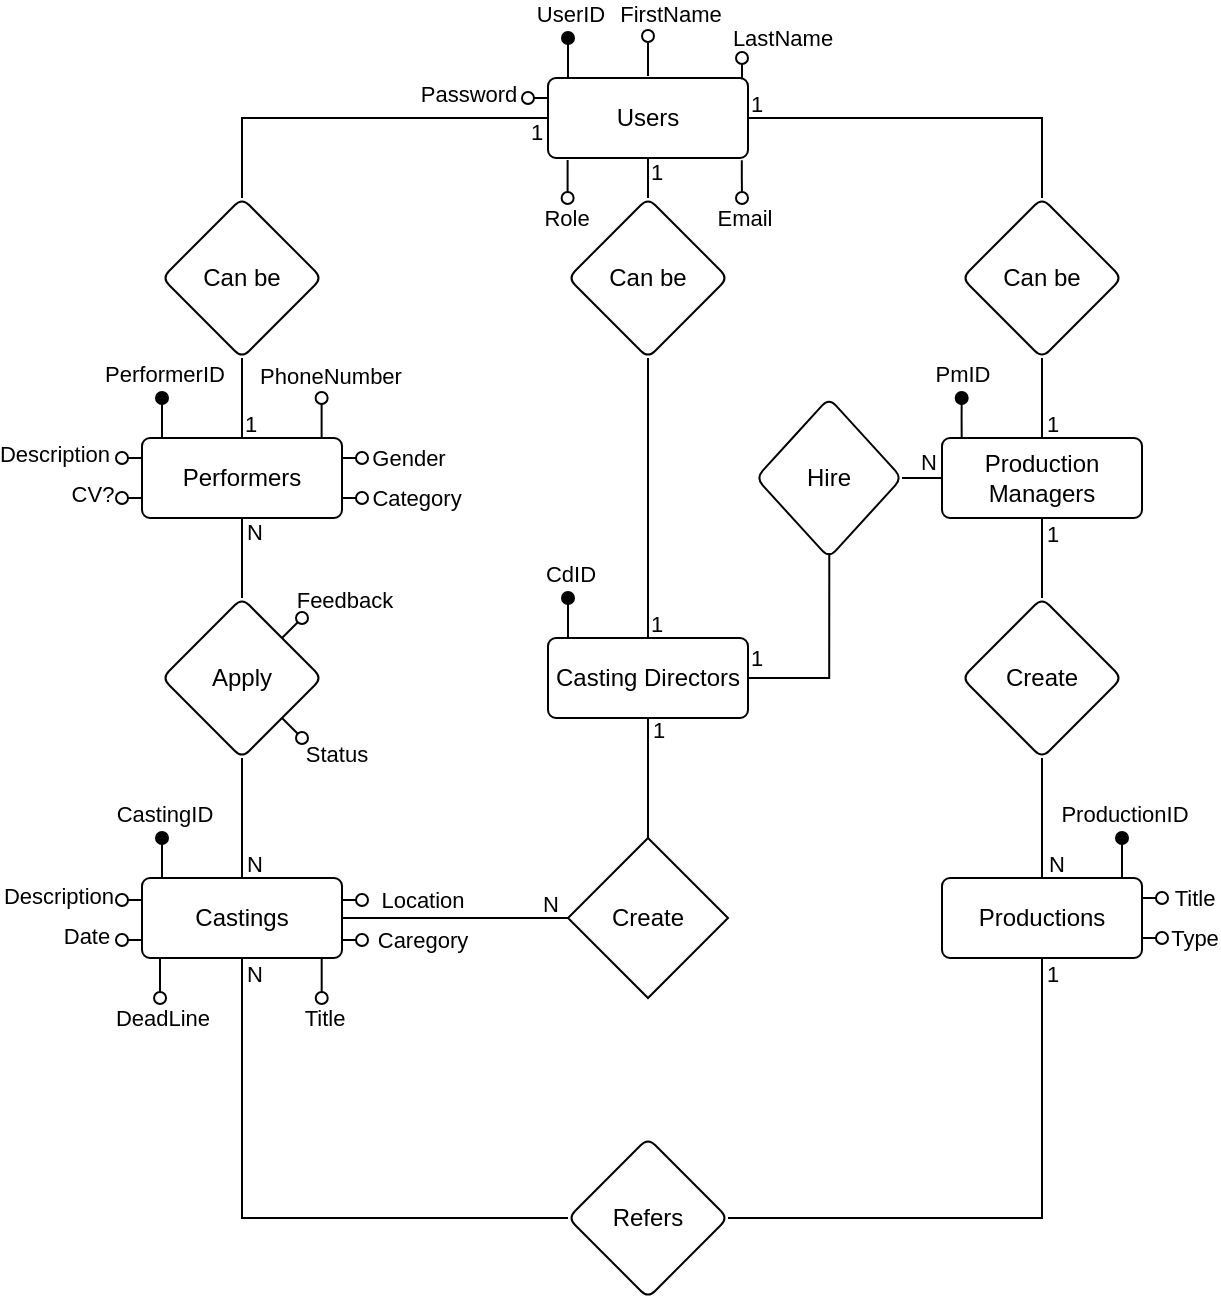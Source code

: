 <mxfile version="28.2.5">
  <diagram name="Pagina-1" id="e6dBfpMn45Nm_2Y-hpNC">
    <mxGraphModel dx="1314" dy="670" grid="1" gridSize="10" guides="1" tooltips="1" connect="1" arrows="1" fold="1" page="1" pageScale="1" pageWidth="827" pageHeight="1169" math="0" shadow="0">
      <root>
        <mxCell id="0" />
        <mxCell id="1" parent="0" />
        <mxCell id="QXhSvdudEU8Zpg_jGtjA-2" style="edgeStyle=orthogonalEdgeStyle;rounded=0;orthogonalLoop=1;jettySize=auto;html=1;endArrow=oval;endFill=1;labelBackgroundColor=none;" parent="1" edge="1">
          <mxGeometry relative="1" as="geometry">
            <mxPoint x="373" y="600" as="targetPoint" />
            <mxPoint x="373" y="620" as="sourcePoint" />
            <Array as="points">
              <mxPoint x="373" y="620" />
              <mxPoint x="373" y="620" />
            </Array>
          </mxGeometry>
        </mxCell>
        <mxCell id="QXhSvdudEU8Zpg_jGtjA-3" value="UserID" style="edgeLabel;html=1;align=center;verticalAlign=middle;resizable=0;points=[];labelBackgroundColor=none;" parent="QXhSvdudEU8Zpg_jGtjA-2" vertex="1" connectable="0">
          <mxGeometry x="0.952" y="-2" relative="1" as="geometry">
            <mxPoint x="-1" y="-13" as="offset" />
          </mxGeometry>
        </mxCell>
        <mxCell id="QXhSvdudEU8Zpg_jGtjA-4" style="edgeStyle=orthogonalEdgeStyle;rounded=0;orthogonalLoop=1;jettySize=auto;html=1;endArrow=oval;endFill=0;labelBackgroundColor=none;" parent="1" edge="1">
          <mxGeometry relative="1" as="geometry">
            <mxPoint x="413" y="598.99" as="targetPoint" />
            <mxPoint x="413.007" y="618.99" as="sourcePoint" />
          </mxGeometry>
        </mxCell>
        <mxCell id="QXhSvdudEU8Zpg_jGtjA-5" value="FirstName" style="edgeLabel;html=1;align=center;verticalAlign=middle;resizable=0;points=[];labelBackgroundColor=none;" parent="QXhSvdudEU8Zpg_jGtjA-4" vertex="1" connectable="0">
          <mxGeometry x="1" y="-1" relative="1" as="geometry">
            <mxPoint x="10" y="-11" as="offset" />
          </mxGeometry>
        </mxCell>
        <mxCell id="QXhSvdudEU8Zpg_jGtjA-15" value="" style="edgeStyle=orthogonalEdgeStyle;rounded=0;orthogonalLoop=1;jettySize=auto;html=1;exitX=0;exitY=0.5;exitDx=0;exitDy=0;endArrow=none;startFill=0;" parent="1" source="QXhSvdudEU8Zpg_jGtjA-1" target="QXhSvdudEU8Zpg_jGtjA-14" edge="1">
          <mxGeometry relative="1" as="geometry">
            <Array as="points">
              <mxPoint x="210" y="640" />
            </Array>
          </mxGeometry>
        </mxCell>
        <mxCell id="-OiWv6YgdJjUTmC7FPqm-50" value="1" style="edgeLabel;html=1;align=center;verticalAlign=middle;resizable=0;points=[];labelBackgroundColor=none;" parent="QXhSvdudEU8Zpg_jGtjA-15" vertex="1" connectable="0">
          <mxGeometry x="-0.966" y="-1" relative="1" as="geometry">
            <mxPoint x="-3" y="8" as="offset" />
          </mxGeometry>
        </mxCell>
        <mxCell id="-OiWv6YgdJjUTmC7FPqm-19" value="" style="edgeStyle=orthogonalEdgeStyle;rounded=0;orthogonalLoop=1;jettySize=auto;html=1;endArrow=none;endFill=0;" parent="1" source="QXhSvdudEU8Zpg_jGtjA-1" target="-OiWv6YgdJjUTmC7FPqm-18" edge="1">
          <mxGeometry relative="1" as="geometry" />
        </mxCell>
        <mxCell id="-OiWv6YgdJjUTmC7FPqm-21" value="" style="edgeStyle=orthogonalEdgeStyle;rounded=0;orthogonalLoop=1;jettySize=auto;html=1;endArrow=none;endFill=0;" parent="1" source="QXhSvdudEU8Zpg_jGtjA-1" target="-OiWv6YgdJjUTmC7FPqm-20" edge="1">
          <mxGeometry relative="1" as="geometry" />
        </mxCell>
        <mxCell id="QXhSvdudEU8Zpg_jGtjA-1" value="Users" style="rounded=1;arcSize=10;whiteSpace=wrap;html=1;align=center;fillColor=none;" parent="1" vertex="1">
          <mxGeometry x="363" y="620" width="100" height="40" as="geometry" />
        </mxCell>
        <mxCell id="QXhSvdudEU8Zpg_jGtjA-6" style="edgeStyle=orthogonalEdgeStyle;rounded=0;orthogonalLoop=1;jettySize=auto;html=1;endArrow=oval;endFill=0;labelBackgroundColor=none;exitX=0.97;exitY=0.015;exitDx=0;exitDy=0;exitPerimeter=0;" parent="1" source="QXhSvdudEU8Zpg_jGtjA-1" edge="1">
          <mxGeometry relative="1" as="geometry">
            <mxPoint x="460" y="610" as="targetPoint" />
            <mxPoint x="463" y="630" as="sourcePoint" />
          </mxGeometry>
        </mxCell>
        <mxCell id="QXhSvdudEU8Zpg_jGtjA-7" value="LastName" style="edgeLabel;html=1;align=center;verticalAlign=middle;resizable=0;points=[];labelBackgroundColor=none;" parent="QXhSvdudEU8Zpg_jGtjA-6" vertex="1" connectable="0">
          <mxGeometry x="1" y="-1" relative="1" as="geometry">
            <mxPoint x="19" y="-10" as="offset" />
          </mxGeometry>
        </mxCell>
        <mxCell id="QXhSvdudEU8Zpg_jGtjA-8" style="edgeStyle=orthogonalEdgeStyle;rounded=0;orthogonalLoop=1;jettySize=auto;html=1;endArrow=oval;endFill=0;labelBackgroundColor=none;exitX=0.969;exitY=1.029;exitDx=0;exitDy=0;exitPerimeter=0;" parent="1" source="QXhSvdudEU8Zpg_jGtjA-1" edge="1">
          <mxGeometry relative="1" as="geometry">
            <mxPoint x="460" y="680" as="targetPoint" />
            <mxPoint x="463" y="650" as="sourcePoint" />
            <Array as="points">
              <mxPoint x="460" y="670" />
              <mxPoint x="460" y="670" />
            </Array>
          </mxGeometry>
        </mxCell>
        <mxCell id="QXhSvdudEU8Zpg_jGtjA-9" value="Email" style="edgeLabel;html=1;align=center;verticalAlign=middle;resizable=0;points=[];labelBackgroundColor=none;" parent="QXhSvdudEU8Zpg_jGtjA-8" vertex="1" connectable="0">
          <mxGeometry x="1" y="-1" relative="1" as="geometry">
            <mxPoint x="2" y="10" as="offset" />
          </mxGeometry>
        </mxCell>
        <mxCell id="QXhSvdudEU8Zpg_jGtjA-12" style="edgeStyle=orthogonalEdgeStyle;rounded=0;orthogonalLoop=1;jettySize=auto;html=1;endArrow=oval;endFill=0;labelBackgroundColor=none;" parent="1" edge="1">
          <mxGeometry relative="1" as="geometry">
            <mxPoint x="353" y="630" as="targetPoint" />
            <mxPoint x="363" y="630" as="sourcePoint" />
          </mxGeometry>
        </mxCell>
        <mxCell id="QXhSvdudEU8Zpg_jGtjA-13" value="Password" style="edgeLabel;html=1;align=center;verticalAlign=middle;resizable=0;points=[];labelBackgroundColor=none;" parent="QXhSvdudEU8Zpg_jGtjA-12" vertex="1" connectable="0">
          <mxGeometry x="1" y="-1" relative="1" as="geometry">
            <mxPoint x="-30" y="-1" as="offset" />
          </mxGeometry>
        </mxCell>
        <mxCell id="QXhSvdudEU8Zpg_jGtjA-17" value="" style="edgeStyle=orthogonalEdgeStyle;rounded=0;orthogonalLoop=1;jettySize=auto;html=1;endArrow=none;startFill=0;" parent="1" source="QXhSvdudEU8Zpg_jGtjA-14" target="QXhSvdudEU8Zpg_jGtjA-16" edge="1">
          <mxGeometry relative="1" as="geometry" />
        </mxCell>
        <mxCell id="QXhSvdudEU8Zpg_jGtjA-14" value="Can be" style="rhombus;whiteSpace=wrap;html=1;fillColor=none;rounded=1;arcSize=10;" parent="1" vertex="1">
          <mxGeometry x="170" y="680" width="80" height="80" as="geometry" />
        </mxCell>
        <mxCell id="QXhSvdudEU8Zpg_jGtjA-32" value="" style="edgeStyle=orthogonalEdgeStyle;rounded=0;orthogonalLoop=1;jettySize=auto;html=1;endArrow=none;startFill=0;" parent="1" source="QXhSvdudEU8Zpg_jGtjA-16" target="QXhSvdudEU8Zpg_jGtjA-31" edge="1">
          <mxGeometry relative="1" as="geometry" />
        </mxCell>
        <mxCell id="QXhSvdudEU8Zpg_jGtjA-16" value="Performers" style="whiteSpace=wrap;html=1;fillColor=none;rounded=1;arcSize=10;" parent="1" vertex="1">
          <mxGeometry x="160" y="800" width="100" height="40" as="geometry" />
        </mxCell>
        <mxCell id="QXhSvdudEU8Zpg_jGtjA-20" style="edgeStyle=orthogonalEdgeStyle;rounded=0;orthogonalLoop=1;jettySize=auto;html=1;endArrow=oval;endFill=1;labelBackgroundColor=none;" parent="1" edge="1">
          <mxGeometry relative="1" as="geometry">
            <mxPoint x="170" y="780" as="targetPoint" />
            <mxPoint x="170" y="800" as="sourcePoint" />
            <Array as="points">
              <mxPoint x="170" y="800" />
              <mxPoint x="170" y="800" />
            </Array>
          </mxGeometry>
        </mxCell>
        <mxCell id="QXhSvdudEU8Zpg_jGtjA-21" value="PerformerID" style="edgeLabel;html=1;align=center;verticalAlign=middle;resizable=0;points=[];labelBackgroundColor=none;" parent="QXhSvdudEU8Zpg_jGtjA-20" vertex="1" connectable="0">
          <mxGeometry x="0.952" y="-2" relative="1" as="geometry">
            <mxPoint x="-1" y="-13" as="offset" />
          </mxGeometry>
        </mxCell>
        <mxCell id="QXhSvdudEU8Zpg_jGtjA-23" style="edgeStyle=orthogonalEdgeStyle;rounded=0;orthogonalLoop=1;jettySize=auto;html=1;endArrow=oval;endFill=0;labelBackgroundColor=none;" parent="1" edge="1">
          <mxGeometry relative="1" as="geometry">
            <mxPoint x="150" y="810" as="targetPoint" />
            <mxPoint x="160" y="810" as="sourcePoint" />
          </mxGeometry>
        </mxCell>
        <mxCell id="QXhSvdudEU8Zpg_jGtjA-24" value="Description" style="edgeLabel;html=1;align=center;verticalAlign=middle;resizable=0;points=[];labelBackgroundColor=none;" parent="QXhSvdudEU8Zpg_jGtjA-23" vertex="1" connectable="0">
          <mxGeometry x="1" y="-1" relative="1" as="geometry">
            <mxPoint x="-34" y="-1" as="offset" />
          </mxGeometry>
        </mxCell>
        <mxCell id="QXhSvdudEU8Zpg_jGtjA-29" style="edgeStyle=orthogonalEdgeStyle;rounded=0;orthogonalLoop=1;jettySize=auto;html=1;endArrow=oval;endFill=0;labelBackgroundColor=none;" parent="1" edge="1">
          <mxGeometry relative="1" as="geometry">
            <mxPoint x="150" y="830" as="targetPoint" />
            <mxPoint x="160" y="830" as="sourcePoint" />
          </mxGeometry>
        </mxCell>
        <mxCell id="QXhSvdudEU8Zpg_jGtjA-30" value="CV?" style="edgeLabel;html=1;align=center;verticalAlign=middle;resizable=0;points=[];labelBackgroundColor=none;" parent="QXhSvdudEU8Zpg_jGtjA-29" vertex="1" connectable="0">
          <mxGeometry x="1" y="-1" relative="1" as="geometry">
            <mxPoint x="-15" y="-1" as="offset" />
          </mxGeometry>
        </mxCell>
        <mxCell id="QXhSvdudEU8Zpg_jGtjA-34" value="" style="edgeStyle=orthogonalEdgeStyle;rounded=0;orthogonalLoop=1;jettySize=auto;html=1;endArrow=none;startFill=0;entryX=0.5;entryY=0;entryDx=0;entryDy=0;" parent="1" source="QXhSvdudEU8Zpg_jGtjA-31" target="QXhSvdudEU8Zpg_jGtjA-35" edge="1">
          <mxGeometry relative="1" as="geometry">
            <mxPoint x="210" y="1050" as="targetPoint" />
          </mxGeometry>
        </mxCell>
        <mxCell id="-OiWv6YgdJjUTmC7FPqm-59" value="N" style="edgeLabel;html=1;align=center;verticalAlign=middle;resizable=0;points=[];labelBackgroundColor=none;" parent="QXhSvdudEU8Zpg_jGtjA-34" vertex="1" connectable="0">
          <mxGeometry x="0.481" relative="1" as="geometry">
            <mxPoint x="6" y="8" as="offset" />
          </mxGeometry>
        </mxCell>
        <mxCell id="QXhSvdudEU8Zpg_jGtjA-31" value="Apply" style="rhombus;whiteSpace=wrap;html=1;fillColor=none;rounded=1;arcSize=10;" parent="1" vertex="1">
          <mxGeometry x="170" y="880" width="80" height="80" as="geometry" />
        </mxCell>
        <mxCell id="-OiWv6YgdJjUTmC7FPqm-9" value="" style="edgeStyle=orthogonalEdgeStyle;rounded=0;orthogonalLoop=1;jettySize=auto;html=1;endArrow=none;endFill=0;" parent="1" source="QXhSvdudEU8Zpg_jGtjA-35" target="-OiWv6YgdJjUTmC7FPqm-8" edge="1">
          <mxGeometry relative="1" as="geometry">
            <Array as="points">
              <mxPoint x="210" y="1190" />
            </Array>
          </mxGeometry>
        </mxCell>
        <mxCell id="QXhSvdudEU8Zpg_jGtjA-35" value="Castings" style="whiteSpace=wrap;html=1;fillColor=none;rounded=1;arcSize=10;" parent="1" vertex="1">
          <mxGeometry x="160" y="1020" width="100" height="40" as="geometry" />
        </mxCell>
        <mxCell id="QXhSvdudEU8Zpg_jGtjA-36" style="edgeStyle=orthogonalEdgeStyle;rounded=0;orthogonalLoop=1;jettySize=auto;html=1;endArrow=oval;endFill=1;labelBackgroundColor=none;" parent="1" edge="1">
          <mxGeometry relative="1" as="geometry">
            <mxPoint x="170" y="1000" as="targetPoint" />
            <mxPoint x="170" y="1020" as="sourcePoint" />
            <Array as="points">
              <mxPoint x="170" y="1020" />
              <mxPoint x="170" y="1020" />
            </Array>
          </mxGeometry>
        </mxCell>
        <mxCell id="QXhSvdudEU8Zpg_jGtjA-37" value="CastingID" style="edgeLabel;html=1;align=center;verticalAlign=middle;resizable=0;points=[];labelBackgroundColor=none;" parent="QXhSvdudEU8Zpg_jGtjA-36" vertex="1" connectable="0">
          <mxGeometry x="0.952" y="-2" relative="1" as="geometry">
            <mxPoint x="-1" y="-13" as="offset" />
          </mxGeometry>
        </mxCell>
        <mxCell id="QXhSvdudEU8Zpg_jGtjA-38" style="edgeStyle=orthogonalEdgeStyle;rounded=0;orthogonalLoop=1;jettySize=auto;html=1;endArrow=oval;endFill=0;labelBackgroundColor=none;" parent="1" edge="1">
          <mxGeometry relative="1" as="geometry">
            <mxPoint x="150" y="1031" as="targetPoint" />
            <mxPoint x="160" y="1031" as="sourcePoint" />
          </mxGeometry>
        </mxCell>
        <mxCell id="QXhSvdudEU8Zpg_jGtjA-39" value="Description" style="edgeLabel;html=1;align=center;verticalAlign=middle;resizable=0;points=[];labelBackgroundColor=none;" parent="QXhSvdudEU8Zpg_jGtjA-38" vertex="1" connectable="0">
          <mxGeometry x="1" y="-1" relative="1" as="geometry">
            <mxPoint x="-32" y="-1" as="offset" />
          </mxGeometry>
        </mxCell>
        <mxCell id="QXhSvdudEU8Zpg_jGtjA-40" style="edgeStyle=orthogonalEdgeStyle;rounded=0;orthogonalLoop=1;jettySize=auto;html=1;endArrow=oval;endFill=0;labelBackgroundColor=none;" parent="1" edge="1">
          <mxGeometry relative="1" as="geometry">
            <mxPoint x="150" y="1051" as="targetPoint" />
            <mxPoint x="160" y="1051" as="sourcePoint" />
          </mxGeometry>
        </mxCell>
        <mxCell id="QXhSvdudEU8Zpg_jGtjA-41" value="Date" style="edgeLabel;html=1;align=center;verticalAlign=middle;resizable=0;points=[];labelBackgroundColor=none;" parent="QXhSvdudEU8Zpg_jGtjA-40" vertex="1" connectable="0">
          <mxGeometry x="1" y="-1" relative="1" as="geometry">
            <mxPoint x="-18" y="-1" as="offset" />
          </mxGeometry>
        </mxCell>
        <mxCell id="QXhSvdudEU8Zpg_jGtjA-42" style="edgeStyle=orthogonalEdgeStyle;rounded=0;orthogonalLoop=1;jettySize=auto;html=1;endArrow=oval;endFill=0;labelBackgroundColor=none;" parent="1" edge="1">
          <mxGeometry relative="1" as="geometry">
            <mxPoint x="270" y="1031" as="targetPoint" />
            <mxPoint x="260" y="1031" as="sourcePoint" />
          </mxGeometry>
        </mxCell>
        <mxCell id="QXhSvdudEU8Zpg_jGtjA-43" value="Location" style="edgeLabel;html=1;align=center;verticalAlign=middle;resizable=0;points=[];labelBackgroundColor=none;" parent="QXhSvdudEU8Zpg_jGtjA-42" vertex="1" connectable="0">
          <mxGeometry x="1" y="-1" relative="1" as="geometry">
            <mxPoint x="30" y="-1" as="offset" />
          </mxGeometry>
        </mxCell>
        <mxCell id="QXhSvdudEU8Zpg_jGtjA-45" style="edgeStyle=orthogonalEdgeStyle;rounded=0;orthogonalLoop=1;jettySize=auto;html=1;endArrow=oval;endFill=0;labelBackgroundColor=none;" parent="1" edge="1">
          <mxGeometry relative="1" as="geometry">
            <mxPoint x="270" y="1051" as="targetPoint" />
            <mxPoint x="260" y="1051" as="sourcePoint" />
          </mxGeometry>
        </mxCell>
        <mxCell id="QXhSvdudEU8Zpg_jGtjA-46" value="Caregory" style="edgeLabel;html=1;align=center;verticalAlign=middle;resizable=0;points=[];labelBackgroundColor=none;" parent="QXhSvdudEU8Zpg_jGtjA-45" vertex="1" connectable="0">
          <mxGeometry x="1" y="-1" relative="1" as="geometry">
            <mxPoint x="30" y="-1" as="offset" />
          </mxGeometry>
        </mxCell>
        <mxCell id="QXhSvdudEU8Zpg_jGtjA-48" value="Casting Directors" style="rounded=1;arcSize=10;whiteSpace=wrap;html=1;align=center;fillColor=none;" parent="1" vertex="1">
          <mxGeometry x="363" y="900" width="100" height="40" as="geometry" />
        </mxCell>
        <mxCell id="QXhSvdudEU8Zpg_jGtjA-51" style="edgeStyle=orthogonalEdgeStyle;rounded=0;orthogonalLoop=1;jettySize=auto;html=1;entryX=1;entryY=0.5;entryDx=0;entryDy=0;endArrow=none;endFill=0;" parent="1" source="QXhSvdudEU8Zpg_jGtjA-50" target="QXhSvdudEU8Zpg_jGtjA-35" edge="1">
          <mxGeometry relative="1" as="geometry" />
        </mxCell>
        <mxCell id="QXhSvdudEU8Zpg_jGtjA-52" style="edgeStyle=orthogonalEdgeStyle;rounded=0;orthogonalLoop=1;jettySize=auto;html=1;entryX=0.5;entryY=1;entryDx=0;entryDy=0;endArrow=none;endFill=0;" parent="1" source="QXhSvdudEU8Zpg_jGtjA-50" target="QXhSvdudEU8Zpg_jGtjA-48" edge="1">
          <mxGeometry relative="1" as="geometry" />
        </mxCell>
        <mxCell id="-OiWv6YgdJjUTmC7FPqm-63" value="1" style="edgeLabel;html=1;align=center;verticalAlign=middle;resizable=0;points=[];labelBackgroundColor=none;" parent="QXhSvdudEU8Zpg_jGtjA-52" vertex="1" connectable="0">
          <mxGeometry x="0.834" y="-1" relative="1" as="geometry">
            <mxPoint x="4" y="1" as="offset" />
          </mxGeometry>
        </mxCell>
        <mxCell id="QXhSvdudEU8Zpg_jGtjA-50" value="Create" style="rhombus;whiteSpace=wrap;html=1;fillColor=none;" parent="1" vertex="1">
          <mxGeometry x="373" y="1000" width="80" height="80" as="geometry" />
        </mxCell>
        <mxCell id="-OiWv6YgdJjUTmC7FPqm-13" value="" style="edgeStyle=orthogonalEdgeStyle;rounded=0;orthogonalLoop=1;jettySize=auto;html=1;endArrow=none;endFill=0;" parent="1" source="QXhSvdudEU8Zpg_jGtjA-53" target="-OiWv6YgdJjUTmC7FPqm-12" edge="1">
          <mxGeometry relative="1" as="geometry" />
        </mxCell>
        <mxCell id="PArqzCIAgWLGkV0erf1x-2" value="" style="edgeStyle=orthogonalEdgeStyle;rounded=0;orthogonalLoop=1;jettySize=auto;html=1;endArrow=none;endFill=0;" parent="1" source="QXhSvdudEU8Zpg_jGtjA-53" target="PArqzCIAgWLGkV0erf1x-1" edge="1">
          <mxGeometry relative="1" as="geometry" />
        </mxCell>
        <mxCell id="_c7CjKo0JtjSk6hhED-u-2" value="N" style="edgeLabel;html=1;align=center;verticalAlign=middle;resizable=0;points=[];labelBackgroundColor=none;" vertex="1" connectable="0" parent="PArqzCIAgWLGkV0erf1x-2">
          <mxGeometry x="0.614" y="-1" relative="1" as="geometry">
            <mxPoint x="1" y="-7" as="offset" />
          </mxGeometry>
        </mxCell>
        <mxCell id="QXhSvdudEU8Zpg_jGtjA-53" value="Production Managers" style="rounded=1;arcSize=10;whiteSpace=wrap;html=1;align=center;fillColor=none;" parent="1" vertex="1">
          <mxGeometry x="560" y="800" width="100" height="40" as="geometry" />
        </mxCell>
        <mxCell id="QXhSvdudEU8Zpg_jGtjA-54" style="edgeStyle=orthogonalEdgeStyle;rounded=0;orthogonalLoop=1;jettySize=auto;html=1;endArrow=oval;endFill=0;labelBackgroundColor=none;" parent="1" edge="1">
          <mxGeometry relative="1" as="geometry">
            <mxPoint x="169.02" y="1080" as="targetPoint" />
            <mxPoint x="169" y="1060" as="sourcePoint" />
            <Array as="points">
              <mxPoint x="169" y="1060" />
            </Array>
          </mxGeometry>
        </mxCell>
        <mxCell id="QXhSvdudEU8Zpg_jGtjA-55" value="DeadLine" style="edgeLabel;html=1;align=center;verticalAlign=middle;resizable=0;points=[];labelBackgroundColor=none;" parent="QXhSvdudEU8Zpg_jGtjA-54" vertex="1" connectable="0">
          <mxGeometry x="1" y="-1" relative="1" as="geometry">
            <mxPoint x="2" y="10" as="offset" />
          </mxGeometry>
        </mxCell>
        <mxCell id="QXhSvdudEU8Zpg_jGtjA-56" style="edgeStyle=orthogonalEdgeStyle;rounded=0;orthogonalLoop=1;jettySize=auto;html=1;endArrow=oval;endFill=0;labelBackgroundColor=none;" parent="1" edge="1">
          <mxGeometry relative="1" as="geometry">
            <mxPoint x="249.86" y="1080" as="targetPoint" />
            <mxPoint x="249.84" y="1060" as="sourcePoint" />
            <Array as="points">
              <mxPoint x="249.84" y="1060" />
            </Array>
          </mxGeometry>
        </mxCell>
        <mxCell id="QXhSvdudEU8Zpg_jGtjA-57" value="Title" style="edgeLabel;html=1;align=center;verticalAlign=middle;resizable=0;points=[];labelBackgroundColor=none;" parent="QXhSvdudEU8Zpg_jGtjA-56" vertex="1" connectable="0">
          <mxGeometry x="1" y="-1" relative="1" as="geometry">
            <mxPoint x="2" y="10" as="offset" />
          </mxGeometry>
        </mxCell>
        <mxCell id="QXhSvdudEU8Zpg_jGtjA-58" value="Productions" style="rounded=1;arcSize=10;whiteSpace=wrap;html=1;align=center;fillColor=none;" parent="1" vertex="1">
          <mxGeometry x="560" y="1020" width="100" height="40" as="geometry" />
        </mxCell>
        <mxCell id="-OiWv6YgdJjUTmC7FPqm-8" value="Refers" style="rhombus;whiteSpace=wrap;html=1;fillColor=none;rounded=1;arcSize=10;" parent="1" vertex="1">
          <mxGeometry x="373" y="1150" width="80" height="80" as="geometry" />
        </mxCell>
        <mxCell id="-OiWv6YgdJjUTmC7FPqm-11" style="edgeStyle=orthogonalEdgeStyle;rounded=0;orthogonalLoop=1;jettySize=auto;html=1;endArrow=none;endFill=0;" parent="1" source="-OiWv6YgdJjUTmC7FPqm-8" edge="1">
          <mxGeometry relative="1" as="geometry">
            <mxPoint x="610" y="1060" as="targetPoint" />
            <Array as="points">
              <mxPoint x="610" y="1190" />
              <mxPoint x="610" y="1060" />
            </Array>
          </mxGeometry>
        </mxCell>
        <mxCell id="-OiWv6YgdJjUTmC7FPqm-64" value="1" style="edgeLabel;html=1;align=center;verticalAlign=middle;resizable=0;points=[];labelBackgroundColor=none;" parent="-OiWv6YgdJjUTmC7FPqm-11" vertex="1" connectable="0">
          <mxGeometry x="0.947" relative="1" as="geometry">
            <mxPoint x="5" as="offset" />
          </mxGeometry>
        </mxCell>
        <mxCell id="-OiWv6YgdJjUTmC7FPqm-14" style="edgeStyle=orthogonalEdgeStyle;rounded=0;orthogonalLoop=1;jettySize=auto;html=1;entryX=0.5;entryY=0;entryDx=0;entryDy=0;endArrow=none;endFill=0;" parent="1" source="-OiWv6YgdJjUTmC7FPqm-12" target="QXhSvdudEU8Zpg_jGtjA-58" edge="1">
          <mxGeometry relative="1" as="geometry" />
        </mxCell>
        <mxCell id="-OiWv6YgdJjUTmC7FPqm-56" value="N" style="edgeLabel;html=1;align=center;verticalAlign=middle;resizable=0;points=[];labelBackgroundColor=none;" parent="-OiWv6YgdJjUTmC7FPqm-14" vertex="1" connectable="0">
          <mxGeometry x="0.742" y="1" relative="1" as="geometry">
            <mxPoint x="6" as="offset" />
          </mxGeometry>
        </mxCell>
        <mxCell id="-OiWv6YgdJjUTmC7FPqm-12" value="Create" style="rhombus;whiteSpace=wrap;html=1;fillColor=none;rounded=1;arcSize=10;" parent="1" vertex="1">
          <mxGeometry x="570" y="880" width="80" height="80" as="geometry" />
        </mxCell>
        <mxCell id="-OiWv6YgdJjUTmC7FPqm-22" style="edgeStyle=orthogonalEdgeStyle;rounded=0;orthogonalLoop=1;jettySize=auto;html=1;entryX=0.5;entryY=0;entryDx=0;entryDy=0;endArrow=none;endFill=0;" parent="1" source="-OiWv6YgdJjUTmC7FPqm-18" target="QXhSvdudEU8Zpg_jGtjA-53" edge="1">
          <mxGeometry relative="1" as="geometry" />
        </mxCell>
        <mxCell id="-OiWv6YgdJjUTmC7FPqm-18" value="Can be" style="rhombus;whiteSpace=wrap;html=1;fillColor=none;rounded=1;arcSize=10;" parent="1" vertex="1">
          <mxGeometry x="570" y="680" width="80" height="80" as="geometry" />
        </mxCell>
        <mxCell id="-OiWv6YgdJjUTmC7FPqm-24" style="edgeStyle=orthogonalEdgeStyle;rounded=0;orthogonalLoop=1;jettySize=auto;html=1;entryX=0.5;entryY=0;entryDx=0;entryDy=0;endArrow=none;endFill=0;" parent="1" source="-OiWv6YgdJjUTmC7FPqm-20" target="QXhSvdudEU8Zpg_jGtjA-48" edge="1">
          <mxGeometry relative="1" as="geometry" />
        </mxCell>
        <mxCell id="-OiWv6YgdJjUTmC7FPqm-20" value="Can be" style="rhombus;whiteSpace=wrap;html=1;fillColor=none;rounded=1;arcSize=10;" parent="1" vertex="1">
          <mxGeometry x="373" y="680" width="80" height="80" as="geometry" />
        </mxCell>
        <mxCell id="-OiWv6YgdJjUTmC7FPqm-25" style="edgeStyle=orthogonalEdgeStyle;rounded=0;orthogonalLoop=1;jettySize=auto;html=1;endArrow=oval;endFill=1;labelBackgroundColor=none;" parent="1" edge="1">
          <mxGeometry relative="1" as="geometry">
            <mxPoint x="650" y="1000" as="targetPoint" />
            <mxPoint x="650" y="1020" as="sourcePoint" />
            <Array as="points">
              <mxPoint x="650" y="1010" />
              <mxPoint x="650" y="1010" />
            </Array>
          </mxGeometry>
        </mxCell>
        <mxCell id="-OiWv6YgdJjUTmC7FPqm-26" value="ProductionID" style="edgeLabel;html=1;align=center;verticalAlign=middle;resizable=0;points=[];labelBackgroundColor=none;" parent="-OiWv6YgdJjUTmC7FPqm-25" vertex="1" connectable="0">
          <mxGeometry x="0.952" y="-2" relative="1" as="geometry">
            <mxPoint x="-1" y="-13" as="offset" />
          </mxGeometry>
        </mxCell>
        <mxCell id="-OiWv6YgdJjUTmC7FPqm-27" style="edgeStyle=orthogonalEdgeStyle;rounded=0;orthogonalLoop=1;jettySize=auto;html=1;endArrow=oval;endFill=0;labelBackgroundColor=none;" parent="1" edge="1">
          <mxGeometry relative="1" as="geometry">
            <mxPoint x="670" y="1030" as="targetPoint" />
            <mxPoint x="660" y="1030" as="sourcePoint" />
          </mxGeometry>
        </mxCell>
        <mxCell id="-OiWv6YgdJjUTmC7FPqm-28" value="Title" style="edgeLabel;html=1;align=center;verticalAlign=middle;resizable=0;points=[];labelBackgroundColor=none;" parent="-OiWv6YgdJjUTmC7FPqm-27" vertex="1" connectable="0">
          <mxGeometry x="1" y="-1" relative="1" as="geometry">
            <mxPoint x="16" y="-1" as="offset" />
          </mxGeometry>
        </mxCell>
        <mxCell id="-OiWv6YgdJjUTmC7FPqm-29" style="edgeStyle=orthogonalEdgeStyle;rounded=0;orthogonalLoop=1;jettySize=auto;html=1;endArrow=oval;endFill=0;labelBackgroundColor=none;" parent="1" edge="1">
          <mxGeometry relative="1" as="geometry">
            <mxPoint x="670" y="1050" as="targetPoint" />
            <mxPoint x="660" y="1050" as="sourcePoint" />
          </mxGeometry>
        </mxCell>
        <mxCell id="-OiWv6YgdJjUTmC7FPqm-30" value="Type" style="edgeLabel;html=1;align=center;verticalAlign=middle;resizable=0;points=[];labelBackgroundColor=none;" parent="-OiWv6YgdJjUTmC7FPqm-29" vertex="1" connectable="0">
          <mxGeometry x="1" y="-1" relative="1" as="geometry">
            <mxPoint x="16" y="-1" as="offset" />
          </mxGeometry>
        </mxCell>
        <mxCell id="-OiWv6YgdJjUTmC7FPqm-32" style="edgeStyle=orthogonalEdgeStyle;rounded=0;orthogonalLoop=1;jettySize=auto;html=1;endArrow=oval;endFill=0;labelBackgroundColor=none;" parent="1" edge="1">
          <mxGeometry relative="1" as="geometry">
            <mxPoint x="249.81" y="780" as="targetPoint" />
            <mxPoint x="249.817" y="800" as="sourcePoint" />
          </mxGeometry>
        </mxCell>
        <mxCell id="-OiWv6YgdJjUTmC7FPqm-34" value="PhoneNumber" style="edgeLabel;html=1;align=center;verticalAlign=middle;resizable=0;points=[];labelBackgroundColor=none;" parent="-OiWv6YgdJjUTmC7FPqm-32" vertex="1" connectable="0">
          <mxGeometry x="1" y="-4" relative="1" as="geometry">
            <mxPoint y="-11" as="offset" />
          </mxGeometry>
        </mxCell>
        <mxCell id="-OiWv6YgdJjUTmC7FPqm-36" value="" style="endArrow=oval;html=1;rounded=0;endFill=0;" parent="1" edge="1">
          <mxGeometry width="50" height="50" relative="1" as="geometry">
            <mxPoint x="230" y="900" as="sourcePoint" />
            <mxPoint x="240" y="890" as="targetPoint" />
          </mxGeometry>
        </mxCell>
        <mxCell id="-OiWv6YgdJjUTmC7FPqm-37" value="Feedback" style="edgeLabel;html=1;align=center;verticalAlign=middle;resizable=0;points=[];labelBackgroundColor=none;" parent="-OiWv6YgdJjUTmC7FPqm-36" vertex="1" connectable="0">
          <mxGeometry x="1" y="-2" relative="1" as="geometry">
            <mxPoint x="19" y="-11" as="offset" />
          </mxGeometry>
        </mxCell>
        <mxCell id="-OiWv6YgdJjUTmC7FPqm-38" value="" style="endArrow=oval;html=1;rounded=0;endFill=0;" parent="1" edge="1">
          <mxGeometry width="50" height="50" relative="1" as="geometry">
            <mxPoint x="230" y="940" as="sourcePoint" />
            <mxPoint x="240" y="950" as="targetPoint" />
          </mxGeometry>
        </mxCell>
        <mxCell id="-OiWv6YgdJjUTmC7FPqm-39" value="Status" style="edgeLabel;html=1;align=center;verticalAlign=middle;resizable=0;points=[];labelBackgroundColor=none;" parent="-OiWv6YgdJjUTmC7FPqm-38" vertex="1" connectable="0">
          <mxGeometry x="1" y="4" relative="1" as="geometry">
            <mxPoint x="14" y="11" as="offset" />
          </mxGeometry>
        </mxCell>
        <mxCell id="-OiWv6YgdJjUTmC7FPqm-40" style="edgeStyle=orthogonalEdgeStyle;rounded=0;orthogonalLoop=1;jettySize=auto;html=1;endArrow=oval;endFill=1;labelBackgroundColor=none;" parent="1" edge="1">
          <mxGeometry relative="1" as="geometry">
            <mxPoint x="569.84" y="780" as="targetPoint" />
            <mxPoint x="569.84" y="800" as="sourcePoint" />
            <Array as="points">
              <mxPoint x="569.84" y="790" />
              <mxPoint x="569.84" y="790" />
            </Array>
          </mxGeometry>
        </mxCell>
        <mxCell id="-OiWv6YgdJjUTmC7FPqm-41" value="PmID" style="edgeLabel;html=1;align=center;verticalAlign=middle;resizable=0;points=[];labelBackgroundColor=none;" parent="-OiWv6YgdJjUTmC7FPqm-40" vertex="1" connectable="0">
          <mxGeometry x="0.952" y="-2" relative="1" as="geometry">
            <mxPoint x="-2" y="-13" as="offset" />
          </mxGeometry>
        </mxCell>
        <mxCell id="-OiWv6YgdJjUTmC7FPqm-42" style="edgeStyle=orthogonalEdgeStyle;rounded=0;orthogonalLoop=1;jettySize=auto;html=1;endArrow=oval;endFill=1;labelBackgroundColor=none;" parent="1" edge="1">
          <mxGeometry relative="1" as="geometry">
            <mxPoint x="373" y="880" as="targetPoint" />
            <mxPoint x="373" y="900" as="sourcePoint" />
            <Array as="points">
              <mxPoint x="373" y="900" />
              <mxPoint x="373" y="900" />
            </Array>
          </mxGeometry>
        </mxCell>
        <mxCell id="-OiWv6YgdJjUTmC7FPqm-43" value="CdID" style="edgeLabel;html=1;align=center;verticalAlign=middle;resizable=0;points=[];labelBackgroundColor=none;" parent="-OiWv6YgdJjUTmC7FPqm-42" vertex="1" connectable="0">
          <mxGeometry x="0.952" y="-2" relative="1" as="geometry">
            <mxPoint x="-1" y="-13" as="offset" />
          </mxGeometry>
        </mxCell>
        <mxCell id="-OiWv6YgdJjUTmC7FPqm-44" style="edgeStyle=orthogonalEdgeStyle;rounded=0;orthogonalLoop=1;jettySize=auto;html=1;endArrow=oval;endFill=0;labelBackgroundColor=none;exitX=1;exitY=0.25;exitDx=0;exitDy=0;" parent="1" source="QXhSvdudEU8Zpg_jGtjA-16" edge="1">
          <mxGeometry relative="1" as="geometry">
            <mxPoint x="270" y="810" as="targetPoint" />
            <mxPoint x="290" y="810" as="sourcePoint" />
          </mxGeometry>
        </mxCell>
        <mxCell id="-OiWv6YgdJjUTmC7FPqm-45" value="Gender" style="edgeLabel;html=1;align=center;verticalAlign=middle;resizable=0;points=[];labelBackgroundColor=none;" parent="-OiWv6YgdJjUTmC7FPqm-44" vertex="1" connectable="0">
          <mxGeometry x="1" y="-1" relative="1" as="geometry">
            <mxPoint x="23" y="-1" as="offset" />
          </mxGeometry>
        </mxCell>
        <mxCell id="-OiWv6YgdJjUTmC7FPqm-46" style="edgeStyle=orthogonalEdgeStyle;rounded=0;orthogonalLoop=1;jettySize=auto;html=1;endArrow=oval;endFill=0;labelBackgroundColor=none;exitX=1;exitY=0.25;exitDx=0;exitDy=0;" parent="1" edge="1">
          <mxGeometry relative="1" as="geometry">
            <mxPoint x="270" y="830" as="targetPoint" />
            <mxPoint x="260" y="830" as="sourcePoint" />
          </mxGeometry>
        </mxCell>
        <mxCell id="-OiWv6YgdJjUTmC7FPqm-47" value="Category" style="edgeLabel;html=1;align=center;verticalAlign=middle;resizable=0;points=[];labelBackgroundColor=none;" parent="-OiWv6YgdJjUTmC7FPqm-46" vertex="1" connectable="0">
          <mxGeometry x="1" y="-1" relative="1" as="geometry">
            <mxPoint x="27" y="-1" as="offset" />
          </mxGeometry>
        </mxCell>
        <mxCell id="-OiWv6YgdJjUTmC7FPqm-48" style="edgeStyle=orthogonalEdgeStyle;rounded=0;orthogonalLoop=1;jettySize=auto;html=1;endArrow=oval;endFill=0;labelBackgroundColor=none;exitX=0.969;exitY=1.029;exitDx=0;exitDy=0;exitPerimeter=0;" parent="1" edge="1">
          <mxGeometry relative="1" as="geometry">
            <mxPoint x="372.81" y="680" as="targetPoint" />
            <mxPoint x="372.81" y="661" as="sourcePoint" />
            <Array as="points">
              <mxPoint x="372.81" y="670" />
              <mxPoint x="372.81" y="670" />
            </Array>
          </mxGeometry>
        </mxCell>
        <mxCell id="-OiWv6YgdJjUTmC7FPqm-49" value="Role" style="edgeLabel;html=1;align=center;verticalAlign=middle;resizable=0;points=[];labelBackgroundColor=none;" parent="-OiWv6YgdJjUTmC7FPqm-48" vertex="1" connectable="0">
          <mxGeometry x="1" y="-1" relative="1" as="geometry">
            <mxPoint y="10" as="offset" />
          </mxGeometry>
        </mxCell>
        <mxCell id="-OiWv6YgdJjUTmC7FPqm-51" value="1" style="edgeLabel;html=1;align=center;verticalAlign=middle;resizable=0;points=[];labelBackgroundColor=none;" parent="1" vertex="1" connectable="0">
          <mxGeometry x="214" y="793" as="geometry" />
        </mxCell>
        <mxCell id="-OiWv6YgdJjUTmC7FPqm-52" value="1" style="edgeLabel;html=1;align=center;verticalAlign=middle;resizable=0;points=[];labelBackgroundColor=none;" parent="1" vertex="1" connectable="0">
          <mxGeometry x="417" y="667" as="geometry" />
        </mxCell>
        <mxCell id="-OiWv6YgdJjUTmC7FPqm-53" value="1" style="edgeLabel;html=1;align=center;verticalAlign=middle;resizable=0;points=[];labelBackgroundColor=none;" parent="1" vertex="1" connectable="0">
          <mxGeometry x="417" y="893" as="geometry" />
        </mxCell>
        <mxCell id="-OiWv6YgdJjUTmC7FPqm-54" value="1" style="edgeLabel;html=1;align=center;verticalAlign=middle;resizable=0;points=[];labelBackgroundColor=none;" parent="1" vertex="1" connectable="0">
          <mxGeometry x="467" y="633" as="geometry" />
        </mxCell>
        <mxCell id="-OiWv6YgdJjUTmC7FPqm-55" value="1" style="edgeLabel;html=1;align=center;verticalAlign=middle;resizable=0;points=[];labelBackgroundColor=none;" parent="1" vertex="1" connectable="0">
          <mxGeometry x="615" y="793" as="geometry" />
        </mxCell>
        <mxCell id="-OiWv6YgdJjUTmC7FPqm-58" value="1" style="edgeLabel;html=1;align=center;verticalAlign=middle;resizable=0;points=[];labelBackgroundColor=none;" parent="1" vertex="1" connectable="0">
          <mxGeometry x="615" y="848" as="geometry" />
        </mxCell>
        <mxCell id="-OiWv6YgdJjUTmC7FPqm-61" value="N" style="edgeLabel;html=1;align=center;verticalAlign=middle;resizable=0;points=[];labelBackgroundColor=none;" parent="1" vertex="1" connectable="0">
          <mxGeometry x="216" y="847" as="geometry" />
        </mxCell>
        <mxCell id="-OiWv6YgdJjUTmC7FPqm-62" value="N" style="edgeLabel;html=1;align=center;verticalAlign=middle;resizable=0;points=[];labelBackgroundColor=none;" parent="1" vertex="1" connectable="0">
          <mxGeometry x="364" y="1033" as="geometry" />
        </mxCell>
        <mxCell id="-OiWv6YgdJjUTmC7FPqm-65" value="N" style="edgeLabel;html=1;align=center;verticalAlign=middle;resizable=0;points=[];labelBackgroundColor=none;" parent="1" vertex="1" connectable="0">
          <mxGeometry x="215" y="1068" as="geometry">
            <mxPoint x="1" as="offset" />
          </mxGeometry>
        </mxCell>
        <mxCell id="PArqzCIAgWLGkV0erf1x-4" style="edgeStyle=orthogonalEdgeStyle;rounded=0;orthogonalLoop=1;jettySize=auto;html=1;entryX=1;entryY=0.5;entryDx=0;entryDy=0;exitX=0.502;exitY=0.97;exitDx=0;exitDy=0;exitPerimeter=0;endArrow=none;endFill=0;" parent="1" source="PArqzCIAgWLGkV0erf1x-1" target="QXhSvdudEU8Zpg_jGtjA-48" edge="1">
          <mxGeometry relative="1" as="geometry">
            <mxPoint x="500.0" y="859.164" as="sourcePoint" />
            <mxPoint x="463" y="923" as="targetPoint" />
            <Array as="points">
              <mxPoint x="504" y="920" />
            </Array>
          </mxGeometry>
        </mxCell>
        <mxCell id="_c7CjKo0JtjSk6hhED-u-1" value="1" style="edgeLabel;html=1;align=center;verticalAlign=middle;resizable=0;points=[];labelBackgroundColor=none;" vertex="1" connectable="0" parent="PArqzCIAgWLGkV0erf1x-4">
          <mxGeometry x="0.807" y="1" relative="1" as="geometry">
            <mxPoint x="-6" y="-11" as="offset" />
          </mxGeometry>
        </mxCell>
        <mxCell id="PArqzCIAgWLGkV0erf1x-1" value="Hire" style="rhombus;whiteSpace=wrap;html=1;fillColor=none;rounded=1;arcSize=10;" parent="1" vertex="1">
          <mxGeometry x="467" y="780" width="73" height="80" as="geometry" />
        </mxCell>
      </root>
    </mxGraphModel>
  </diagram>
</mxfile>
